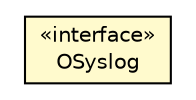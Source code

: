 #!/usr/local/bin/dot
#
# Class diagram 
# Generated by UMLGraph version R5_6-24-gf6e263 (http://www.umlgraph.org/)
#

digraph G {
	edge [fontname="Helvetica",fontsize=10,labelfontname="Helvetica",labelfontsize=10];
	node [fontname="Helvetica",fontsize=10,shape=plaintext];
	nodesep=0.25;
	ranksep=0.5;
	// com.orientechnologies.orient.server.security.OSyslog
	c4145326 [label=<<table title="com.orientechnologies.orient.server.security.OSyslog" border="0" cellborder="1" cellspacing="0" cellpadding="2" port="p" bgcolor="lemonChiffon" href="./OSyslog.html">
		<tr><td><table border="0" cellspacing="0" cellpadding="1">
<tr><td align="center" balign="center"> &#171;interface&#187; </td></tr>
<tr><td align="center" balign="center"> OSyslog </td></tr>
		</table></td></tr>
		</table>>, URL="./OSyslog.html", fontname="Helvetica", fontcolor="black", fontsize=10.0];
}

